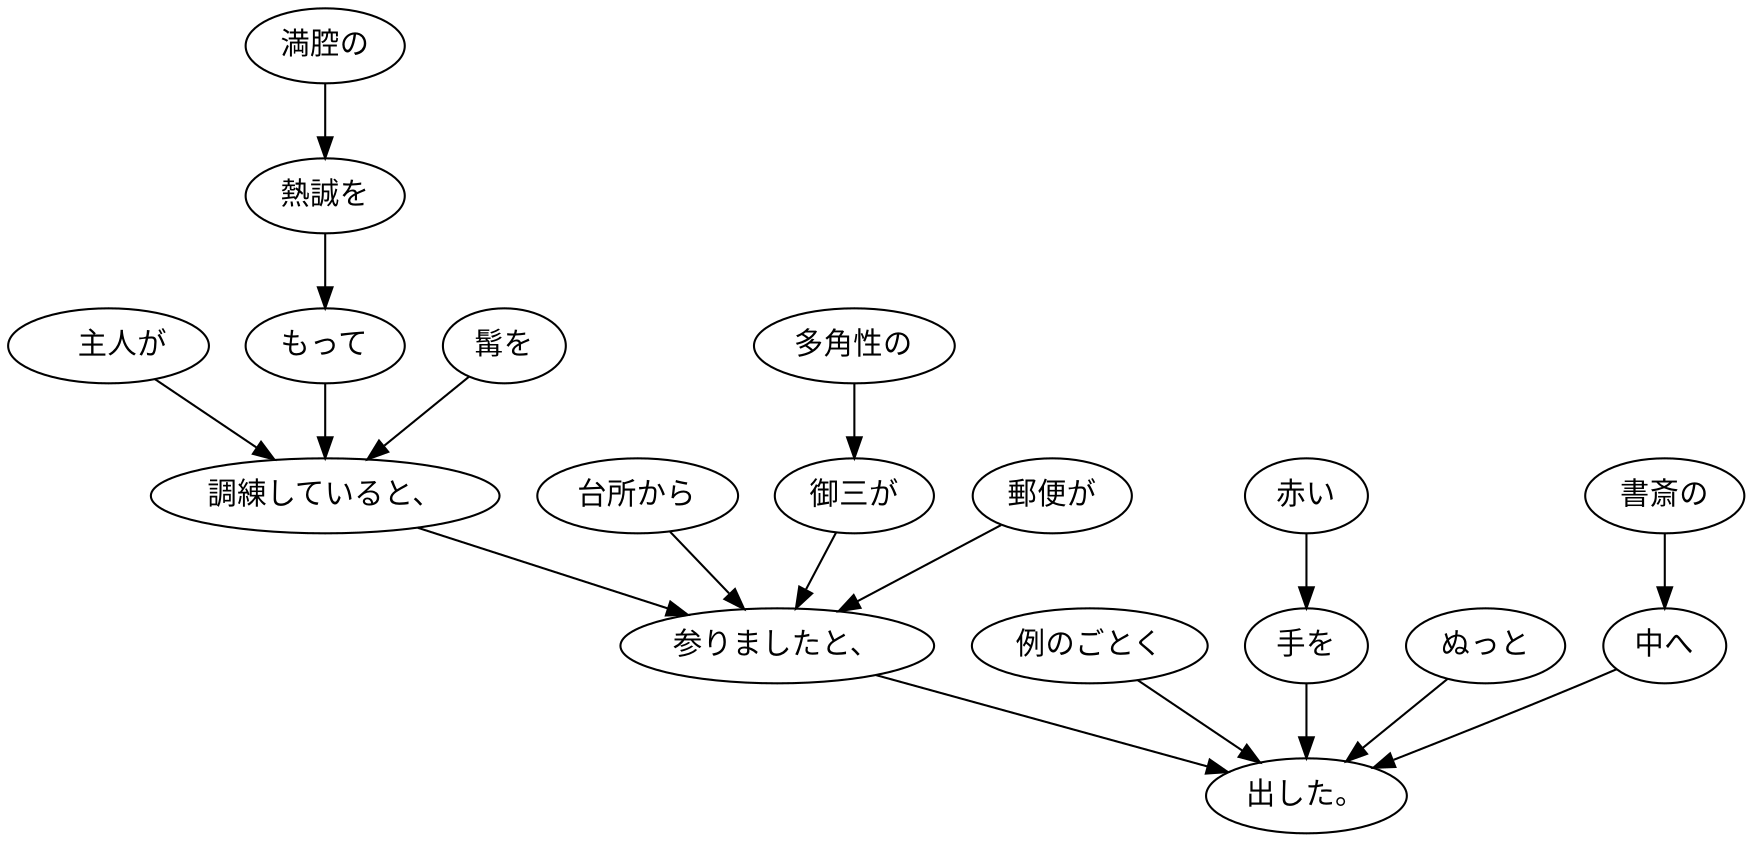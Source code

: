 digraph graph5752 {
	node0 [label="　主人が"];
	node1 [label="満腔の"];
	node2 [label="熱誠を"];
	node3 [label="もって"];
	node4 [label="髯を"];
	node5 [label="調練していると、"];
	node6 [label="台所から"];
	node7 [label="多角性の"];
	node8 [label="御三が"];
	node9 [label="郵便が"];
	node10 [label="参りましたと、"];
	node11 [label="例のごとく"];
	node12 [label="赤い"];
	node13 [label="手を"];
	node14 [label="ぬっと"];
	node15 [label="書斎の"];
	node16 [label="中へ"];
	node17 [label="出した。"];
	node0 -> node5;
	node1 -> node2;
	node2 -> node3;
	node3 -> node5;
	node4 -> node5;
	node5 -> node10;
	node6 -> node10;
	node7 -> node8;
	node8 -> node10;
	node9 -> node10;
	node10 -> node17;
	node11 -> node17;
	node12 -> node13;
	node13 -> node17;
	node14 -> node17;
	node15 -> node16;
	node16 -> node17;
}
